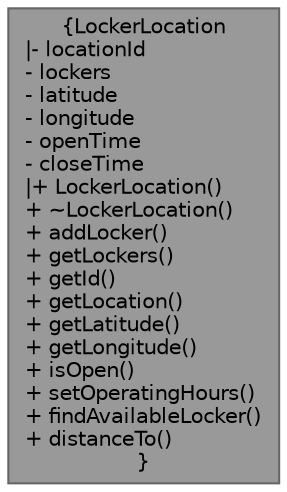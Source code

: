digraph "LockerLocation"
{
 // INTERACTIVE_SVG=YES
 // LATEX_PDF_SIZE
  bgcolor="transparent";
  edge [fontname=Helvetica,fontsize=10,labelfontname=Helvetica,labelfontsize=10];
  node [fontname=Helvetica,fontsize=10,shape=box,height=0.2,width=0.4];
  Node1 [label="{LockerLocation\n|- locationId\l- lockers\l- latitude\l- longitude\l- openTime\l- closeTime\l|+ LockerLocation()\l+ ~LockerLocation()\l+ addLocker()\l+ getLockers()\l+ getId()\l+ getLocation()\l+ getLatitude()\l+ getLongitude()\l+ isOpen()\l+ setOperatingHours()\l+ findAvailableLocker()\l+ distanceTo()\l}",height=0.2,width=0.4,color="gray40", fillcolor="grey60", style="filled", fontcolor="black",tooltip=" "];
}
